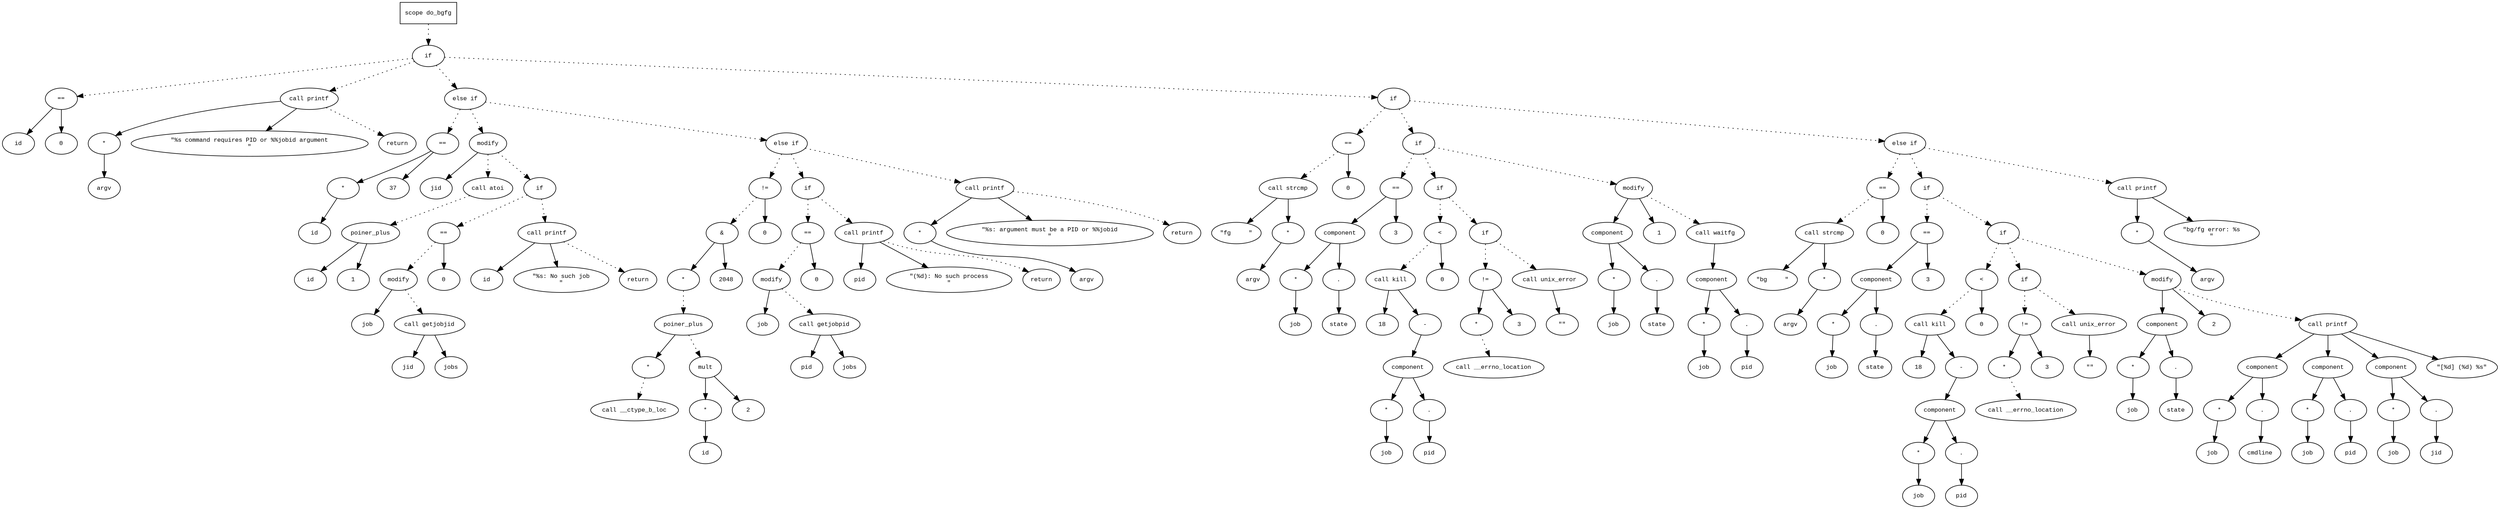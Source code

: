 digraph AST {
  graph [fontname="Times New Roman",fontsize=10];
  node  [fontname="Courier New",fontsize=10];
  edge  [fontname="Times New Roman",fontsize=10];

  node1 [label="scope do_bgfg",shape=box];
  node2 [label="if",shape=ellipse];
  node1 -> node2 [style=dotted];
  node3 [label="==",shape=ellipse];
  node4 [label="id",shape=ellipse];
  node3 -> node4;
  node5 [label="0",shape=ellipse];
  node3 -> node5;
  node2 -> node3 [style=dotted];
  node6 [label="call printf",shape=ellipse];
  node7 [label="*",shape=ellipse];
  node8 [label="argv",shape=ellipse];
  node7 -> node8;
  node6 -> node7;
  node9 [label="\"%s command requires PID or %%jobid argument
\"",shape=ellipse];
  node6 -> node9;
  node2 -> node6 [style=dotted];
  node10 [label="return",shape=ellipse];
  node6 -> node10 [style=dotted];
  node11 [label="else if",shape=ellipse];
  node2 -> node11 [style=dotted];
  node12 [label="==",shape=ellipse];
  node13 [label="*",shape=ellipse];
  node14 [label="id",shape=ellipse];
  node13 -> node14;
  node12 -> node13;
  node15 [label="37",shape=ellipse];
  node12 -> node15;
  node11 -> node12 [style=dotted];
  node16 [label="modify",shape=ellipse];
  node17 [label="jid",shape=ellipse];
  node16 -> node17;
  node18 [label="call atoi",shape=ellipse];
  node19 [label="poiner_plus",shape=ellipse];
  node20 [label="id",shape=ellipse];
  node19 -> node20;
  node21 [label="1",shape=ellipse];
  node19 -> node21;
  node18 -> node19 [style=dotted];
  node16 -> node18 [style=dotted];
  node11 -> node16 [style=dotted];
  node22 [label="if",shape=ellipse];
  node16 -> node22 [style=dotted];
  node23 [label="==",shape=ellipse];
  node24 [label="modify",shape=ellipse];
  node25 [label="job",shape=ellipse];
  node24 -> node25;
  node26 [label="call getjobjid",shape=ellipse];
  node27 [label="jid",shape=ellipse];
  node26 -> node27;
  node28 [label="jobs",shape=ellipse];
  node26 -> node28;
  node24 -> node26 [style=dotted];
  node23 -> node24 [style=dotted];
  node29 [label="0",shape=ellipse];
  node23 -> node29;
  node22 -> node23 [style=dotted];
  node30 [label="call printf",shape=ellipse];
  node31 [label="id",shape=ellipse];
  node30 -> node31;
  node32 [label="\"%s: No such job
\"",shape=ellipse];
  node30 -> node32;
  node22 -> node30 [style=dotted];
  node33 [label="return",shape=ellipse];
  node30 -> node33 [style=dotted];
  node34 [label="else if",shape=ellipse];
  node11 -> node34 [style=dotted];
  node35 [label="!=",shape=ellipse];
  node36 [label="&",shape=ellipse];
  node37 [label="*",shape=ellipse];
  node38 [label="poiner_plus",shape=ellipse];
  node39 [label="*",shape=ellipse];
  node40 [label="call __ctype_b_loc",shape=ellipse];
  node39 -> node40 [style=dotted];
  node38 -> node39;
  node41 [label="mult",shape=ellipse];
  node42 [label="*",shape=ellipse];
  node43 [label="id",shape=ellipse];
  node42 -> node43;
  node41 -> node42;
  node44 [label="2",shape=ellipse];
  node41 -> node44;
  node38 -> node41 [style=dotted];
  node37 -> node38 [style=dotted];
  node36 -> node37;
  node45 [label="2048",shape=ellipse];
  node36 -> node45;
  node35 -> node36 [style=dotted];
  node46 [label="0",shape=ellipse];
  node35 -> node46;
  node34 -> node35 [style=dotted];
  node47 [label="if",shape=ellipse];
  node34 -> node47 [style=dotted];
  node48 [label="==",shape=ellipse];
  node49 [label="modify",shape=ellipse];
  node50 [label="job",shape=ellipse];
  node49 -> node50;
  node51 [label="call getjobpid",shape=ellipse];
  node52 [label="pid",shape=ellipse];
  node51 -> node52;
  node53 [label="jobs",shape=ellipse];
  node51 -> node53;
  node49 -> node51 [style=dotted];
  node48 -> node49 [style=dotted];
  node54 [label="0",shape=ellipse];
  node48 -> node54;
  node47 -> node48 [style=dotted];
  node55 [label="call printf",shape=ellipse];
  node56 [label="pid",shape=ellipse];
  node55 -> node56;
  node57 [label="\"(%d): No such process
\"",shape=ellipse];
  node55 -> node57;
  node47 -> node55 [style=dotted];
  node58 [label="return",shape=ellipse];
  node55 -> node58 [style=dotted];
  node59 [label="call printf",shape=ellipse];
  node60 [label="*",shape=ellipse];
  node61 [label="argv",shape=ellipse];
  node60 -> node61;
  node59 -> node60;
  node62 [label="\"%s: argument must be a PID or %%jobid
\"",shape=ellipse];
  node59 -> node62;
  node34 -> node59 [style=dotted];
  node63 [label="return",shape=ellipse];
  node59 -> node63 [style=dotted];
  node64 [label="if",shape=ellipse];
  node2 -> node64 [style=dotted];
  node65 [label="==",shape=ellipse];
  node66 [label="call strcmp",shape=ellipse];
  node67 [label="\"fg     \"",shape=ellipse];
  node66 -> node67;
  node68 [label="*",shape=ellipse];
  node69 [label="argv",shape=ellipse];
  node68 -> node69;
  node66 -> node68;
  node65 -> node66 [style=dotted];
  node70 [label="0",shape=ellipse];
  node65 -> node70;
  node64 -> node65 [style=dotted];
  node71 [label="if",shape=ellipse];
  node64 -> node71 [style=dotted];
  node72 [label="==",shape=ellipse];
  node73 [label="component",shape=ellipse];
  node72 -> node73;
  node74 [label="*",shape=ellipse];
  node75 [label="job",shape=ellipse];
  node74 -> node75;
  node73 -> node74;
  node76 [label=".",shape=ellipse];
  node73 -> node76;
  node77 [label="state",shape=ellipse];
  node76 -> node77;
  node78 [label="3",shape=ellipse];
  node72 -> node78;
  node71 -> node72 [style=dotted];
  node79 [label="if",shape=ellipse];
  node71 -> node79 [style=dotted];
  node80 [label="<",shape=ellipse];
  node81 [label="call kill",shape=ellipse];
  node82 [label="18",shape=ellipse];
  node81 -> node82;
  node83 [label="-",shape=ellipse];
  node84 [label="component",shape=ellipse];
  node83 -> node84;
  node85 [label="*",shape=ellipse];
  node86 [label="job",shape=ellipse];
  node85 -> node86;
  node84 -> node85;
  node87 [label=".",shape=ellipse];
  node84 -> node87;
  node88 [label="pid",shape=ellipse];
  node87 -> node88;
  node81 -> node83;
  node80 -> node81 [style=dotted];
  node89 [label="0",shape=ellipse];
  node80 -> node89;
  node79 -> node80 [style=dotted];
  node90 [label="if",shape=ellipse];
  node79 -> node90 [style=dotted];
  node91 [label="!=",shape=ellipse];
  node92 [label="*",shape=ellipse];
  node93 [label="call __errno_location",shape=ellipse];
  node92 -> node93 [style=dotted];
  node91 -> node92;
  node94 [label="3",shape=ellipse];
  node91 -> node94;
  node90 -> node91 [style=dotted];
  node95 [label="call unix_error",shape=ellipse];
  node96 [label="\"\"",shape=ellipse];
  node95 -> node96;
  node90 -> node95 [style=dotted];
  node97 [label="modify",shape=ellipse];
  node98 [label="component",shape=ellipse];
  node97 -> node98;
  node99 [label="*",shape=ellipse];
  node100 [label="job",shape=ellipse];
  node99 -> node100;
  node98 -> node99;
  node101 [label=".",shape=ellipse];
  node98 -> node101;
  node102 [label="state",shape=ellipse];
  node101 -> node102;
  node103 [label="1",shape=ellipse];
  node97 -> node103;
  node71 -> node97 [style=dotted];
  node104 [label="call waitfg",shape=ellipse];
  node105 [label="component",shape=ellipse];
  node104 -> node105;
  node106 [label="*",shape=ellipse];
  node107 [label="job",shape=ellipse];
  node106 -> node107;
  node105 -> node106;
  node108 [label=".",shape=ellipse];
  node105 -> node108;
  node109 [label="pid",shape=ellipse];
  node108 -> node109;
  node97 -> node104 [style=dotted];
  node110 [label="else if",shape=ellipse];
  node64 -> node110 [style=dotted];
  node111 [label="==",shape=ellipse];
  node112 [label="call strcmp",shape=ellipse];
  node113 [label="\"bg     \"",shape=ellipse];
  node112 -> node113;
  node114 [label="*",shape=ellipse];
  node115 [label="argv",shape=ellipse];
  node114 -> node115;
  node112 -> node114;
  node111 -> node112 [style=dotted];
  node116 [label="0",shape=ellipse];
  node111 -> node116;
  node110 -> node111 [style=dotted];
  node117 [label="if",shape=ellipse];
  node110 -> node117 [style=dotted];
  node118 [label="==",shape=ellipse];
  node119 [label="component",shape=ellipse];
  node118 -> node119;
  node120 [label="*",shape=ellipse];
  node121 [label="job",shape=ellipse];
  node120 -> node121;
  node119 -> node120;
  node122 [label=".",shape=ellipse];
  node119 -> node122;
  node123 [label="state",shape=ellipse];
  node122 -> node123;
  node124 [label="3",shape=ellipse];
  node118 -> node124;
  node117 -> node118 [style=dotted];
  node125 [label="if",shape=ellipse];
  node117 -> node125 [style=dotted];
  node126 [label="<",shape=ellipse];
  node127 [label="call kill",shape=ellipse];
  node128 [label="18",shape=ellipse];
  node127 -> node128;
  node129 [label="-",shape=ellipse];
  node130 [label="component",shape=ellipse];
  node129 -> node130;
  node131 [label="*",shape=ellipse];
  node132 [label="job",shape=ellipse];
  node131 -> node132;
  node130 -> node131;
  node133 [label=".",shape=ellipse];
  node130 -> node133;
  node134 [label="pid",shape=ellipse];
  node133 -> node134;
  node127 -> node129;
  node126 -> node127 [style=dotted];
  node135 [label="0",shape=ellipse];
  node126 -> node135;
  node125 -> node126 [style=dotted];
  node136 [label="if",shape=ellipse];
  node125 -> node136 [style=dotted];
  node137 [label="!=",shape=ellipse];
  node138 [label="*",shape=ellipse];
  node139 [label="call __errno_location",shape=ellipse];
  node138 -> node139 [style=dotted];
  node137 -> node138;
  node140 [label="3",shape=ellipse];
  node137 -> node140;
  node136 -> node137 [style=dotted];
  node141 [label="call unix_error",shape=ellipse];
  node142 [label="\"\"",shape=ellipse];
  node141 -> node142;
  node136 -> node141 [style=dotted];
  node143 [label="modify",shape=ellipse];
  node144 [label="component",shape=ellipse];
  node143 -> node144;
  node145 [label="*",shape=ellipse];
  node146 [label="job",shape=ellipse];
  node145 -> node146;
  node144 -> node145;
  node147 [label=".",shape=ellipse];
  node144 -> node147;
  node148 [label="state",shape=ellipse];
  node147 -> node148;
  node149 [label="2",shape=ellipse];
  node143 -> node149;
  node125 -> node143 [style=dotted];
  node150 [label="call printf",shape=ellipse];
  node151 [label="component",shape=ellipse];
  node150 -> node151;
  node152 [label="*",shape=ellipse];
  node153 [label="job",shape=ellipse];
  node152 -> node153;
  node151 -> node152;
  node154 [label=".",shape=ellipse];
  node151 -> node154;
  node155 [label="cmdline",shape=ellipse];
  node154 -> node155;
  node156 [label="component",shape=ellipse];
  node150 -> node156;
  node157 [label="*",shape=ellipse];
  node158 [label="job",shape=ellipse];
  node157 -> node158;
  node156 -> node157;
  node159 [label=".",shape=ellipse];
  node156 -> node159;
  node160 [label="pid",shape=ellipse];
  node159 -> node160;
  node161 [label="component",shape=ellipse];
  node150 -> node161;
  node162 [label="*",shape=ellipse];
  node163 [label="job",shape=ellipse];
  node162 -> node163;
  node161 -> node162;
  node164 [label=".",shape=ellipse];
  node161 -> node164;
  node165 [label="jid",shape=ellipse];
  node164 -> node165;
  node166 [label="\"[%d] (%d) %s\"",shape=ellipse];
  node150 -> node166;
  node143 -> node150 [style=dotted];
  node167 [label="call printf",shape=ellipse];
  node168 [label="*",shape=ellipse];
  node169 [label="argv",shape=ellipse];
  node168 -> node169;
  node167 -> node168;
  node170 [label="\"bg/fg error: %s
\"",shape=ellipse];
  node167 -> node170;
  node110 -> node167 [style=dotted];
} 